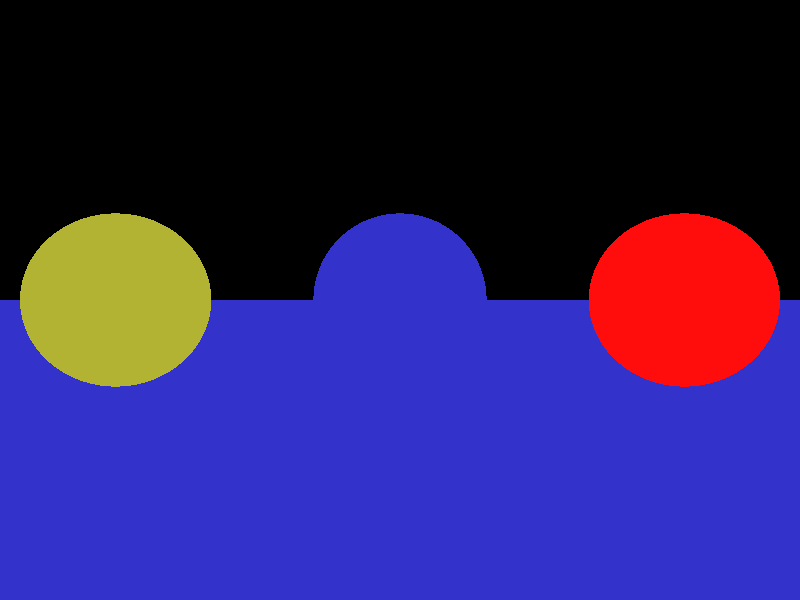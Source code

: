 // csc473, assignment 1 sample file (RIGHT HANDED)

camera {
  location  <0, 0, 14>
  up        <0,  1,  0>
  right     <1.33333, 0,  0>
  look_at   <0, 0, 0>
}


light_source {<-200, 200, 200> color rgb <1.5, 1.5, 1.5>}

sphere { <0, 0, 0>, 2
  pigment { color rgb <.2, .2, .8>}
  finish {ambient 0.2 diffuse 0.4}
  translate <0, 0, 0>
}

sphere { <-6.5, 0, 0>, 2
  pigment { color rgb <1.0, 0.05, 0.05>}
  finish {ambient 0.2 diffuse 0.4}
  translate <0, 0, 0>
}

sphere { <6.5, 0, 0>, 2
  pigment { color rgb <.7, .7, .2>}
  finish {ambient 0.2 diffuse 0.4}
  translate <0, 0, 0>
}

plane {<0, 1, 0>, -4
      pigment {color rgb <0.2, 0.2, 0.8>}
      finish {ambient 0.4 diffuse 0.8}
}


